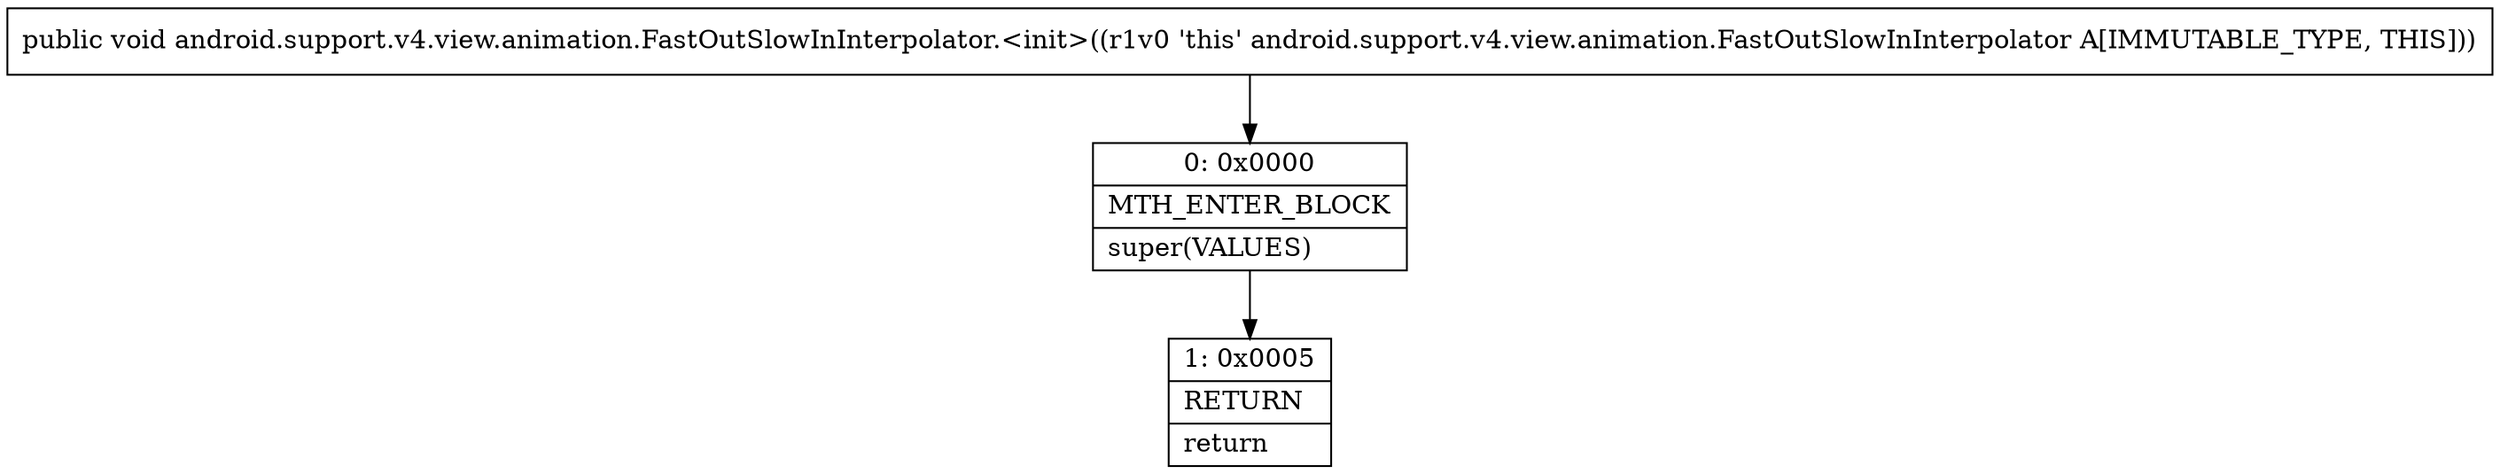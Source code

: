 digraph "CFG forandroid.support.v4.view.animation.FastOutSlowInInterpolator.\<init\>()V" {
Node_0 [shape=record,label="{0\:\ 0x0000|MTH_ENTER_BLOCK\l|super(VALUES)\l}"];
Node_1 [shape=record,label="{1\:\ 0x0005|RETURN\l|return\l}"];
MethodNode[shape=record,label="{public void android.support.v4.view.animation.FastOutSlowInInterpolator.\<init\>((r1v0 'this' android.support.v4.view.animation.FastOutSlowInInterpolator A[IMMUTABLE_TYPE, THIS])) }"];
MethodNode -> Node_0;
Node_0 -> Node_1;
}

